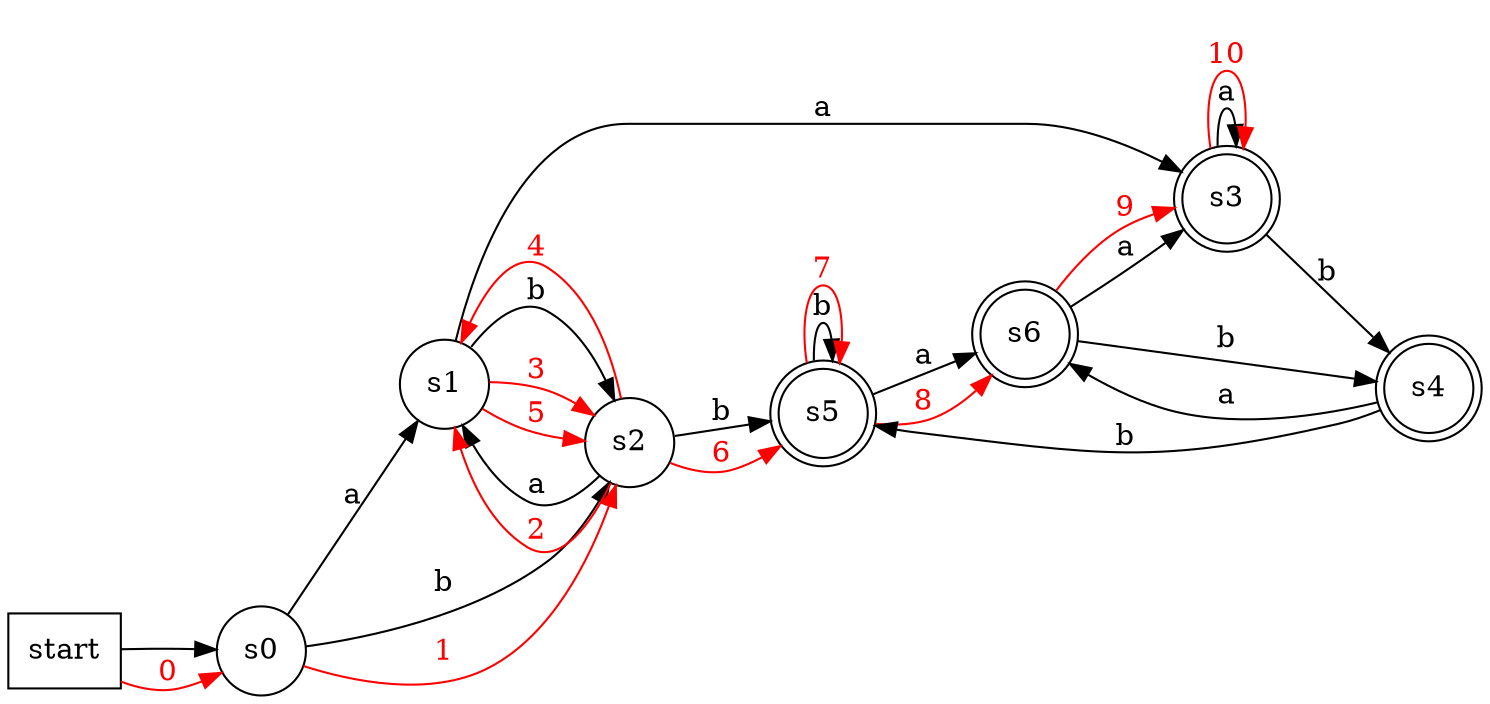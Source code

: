 digraph dfa {
rankdir = LR;
start -> s0;
s0 -> s1 [label = "a"];
s0 -> s2 [label = "b"];
s1 -> s3 [label = "a"];
s1 -> s2 [label = "b"];
s2 -> s1 [label = "a"];
s2 -> s5 [label = "b"];
s3 -> s3 [label = "a"];
s3 -> s4 [label = "b"];
s4 -> s6 [label = "a"];
s4 -> s5 [label = "b"];
s5 -> s6 [label = "a"];
s5 -> s5 [label = "b"];
s6 -> s3 [label = "a"];
s6 -> s4 [label = "b"];
start [shape = box];
s0 [shape = circle];
s1 [shape = circle];
s2 [shape = circle];
s3 [shape = circle];
s4 [shape = circle];
s5 [shape = circle];
s6 [shape = circle];
s3 [shape = doublecircle];
s4 [shape = doublecircle];
s5 [shape = doublecircle];
s6 [shape = doublecircle];

start -> s0 [label = 0, fontcolor = red, color = "red"];
s0 -> s2 [label = 1, fontcolor = red, color = "red"];
s2 -> s1 [label = 2, fontcolor = red, color = "red"];
s1 -> s2 [label = 3, fontcolor = red, color = "red"];
s2 -> s1 [label = 4, fontcolor = red, color = "red"];
s1 -> s2 [label = 5, fontcolor = red, color = "red"];
s2 -> s5 [label = 6, fontcolor = red, color = "red"];
s5 -> s5 [label = 7, fontcolor = red, color = "red"];
s5 -> s6 [label = 8, fontcolor = red, color = "red"];
s6 -> s3 [label = 9, fontcolor = red, color = "red"];
s3 -> s3 [label = 10, fontcolor = red, color = "red"];
}
